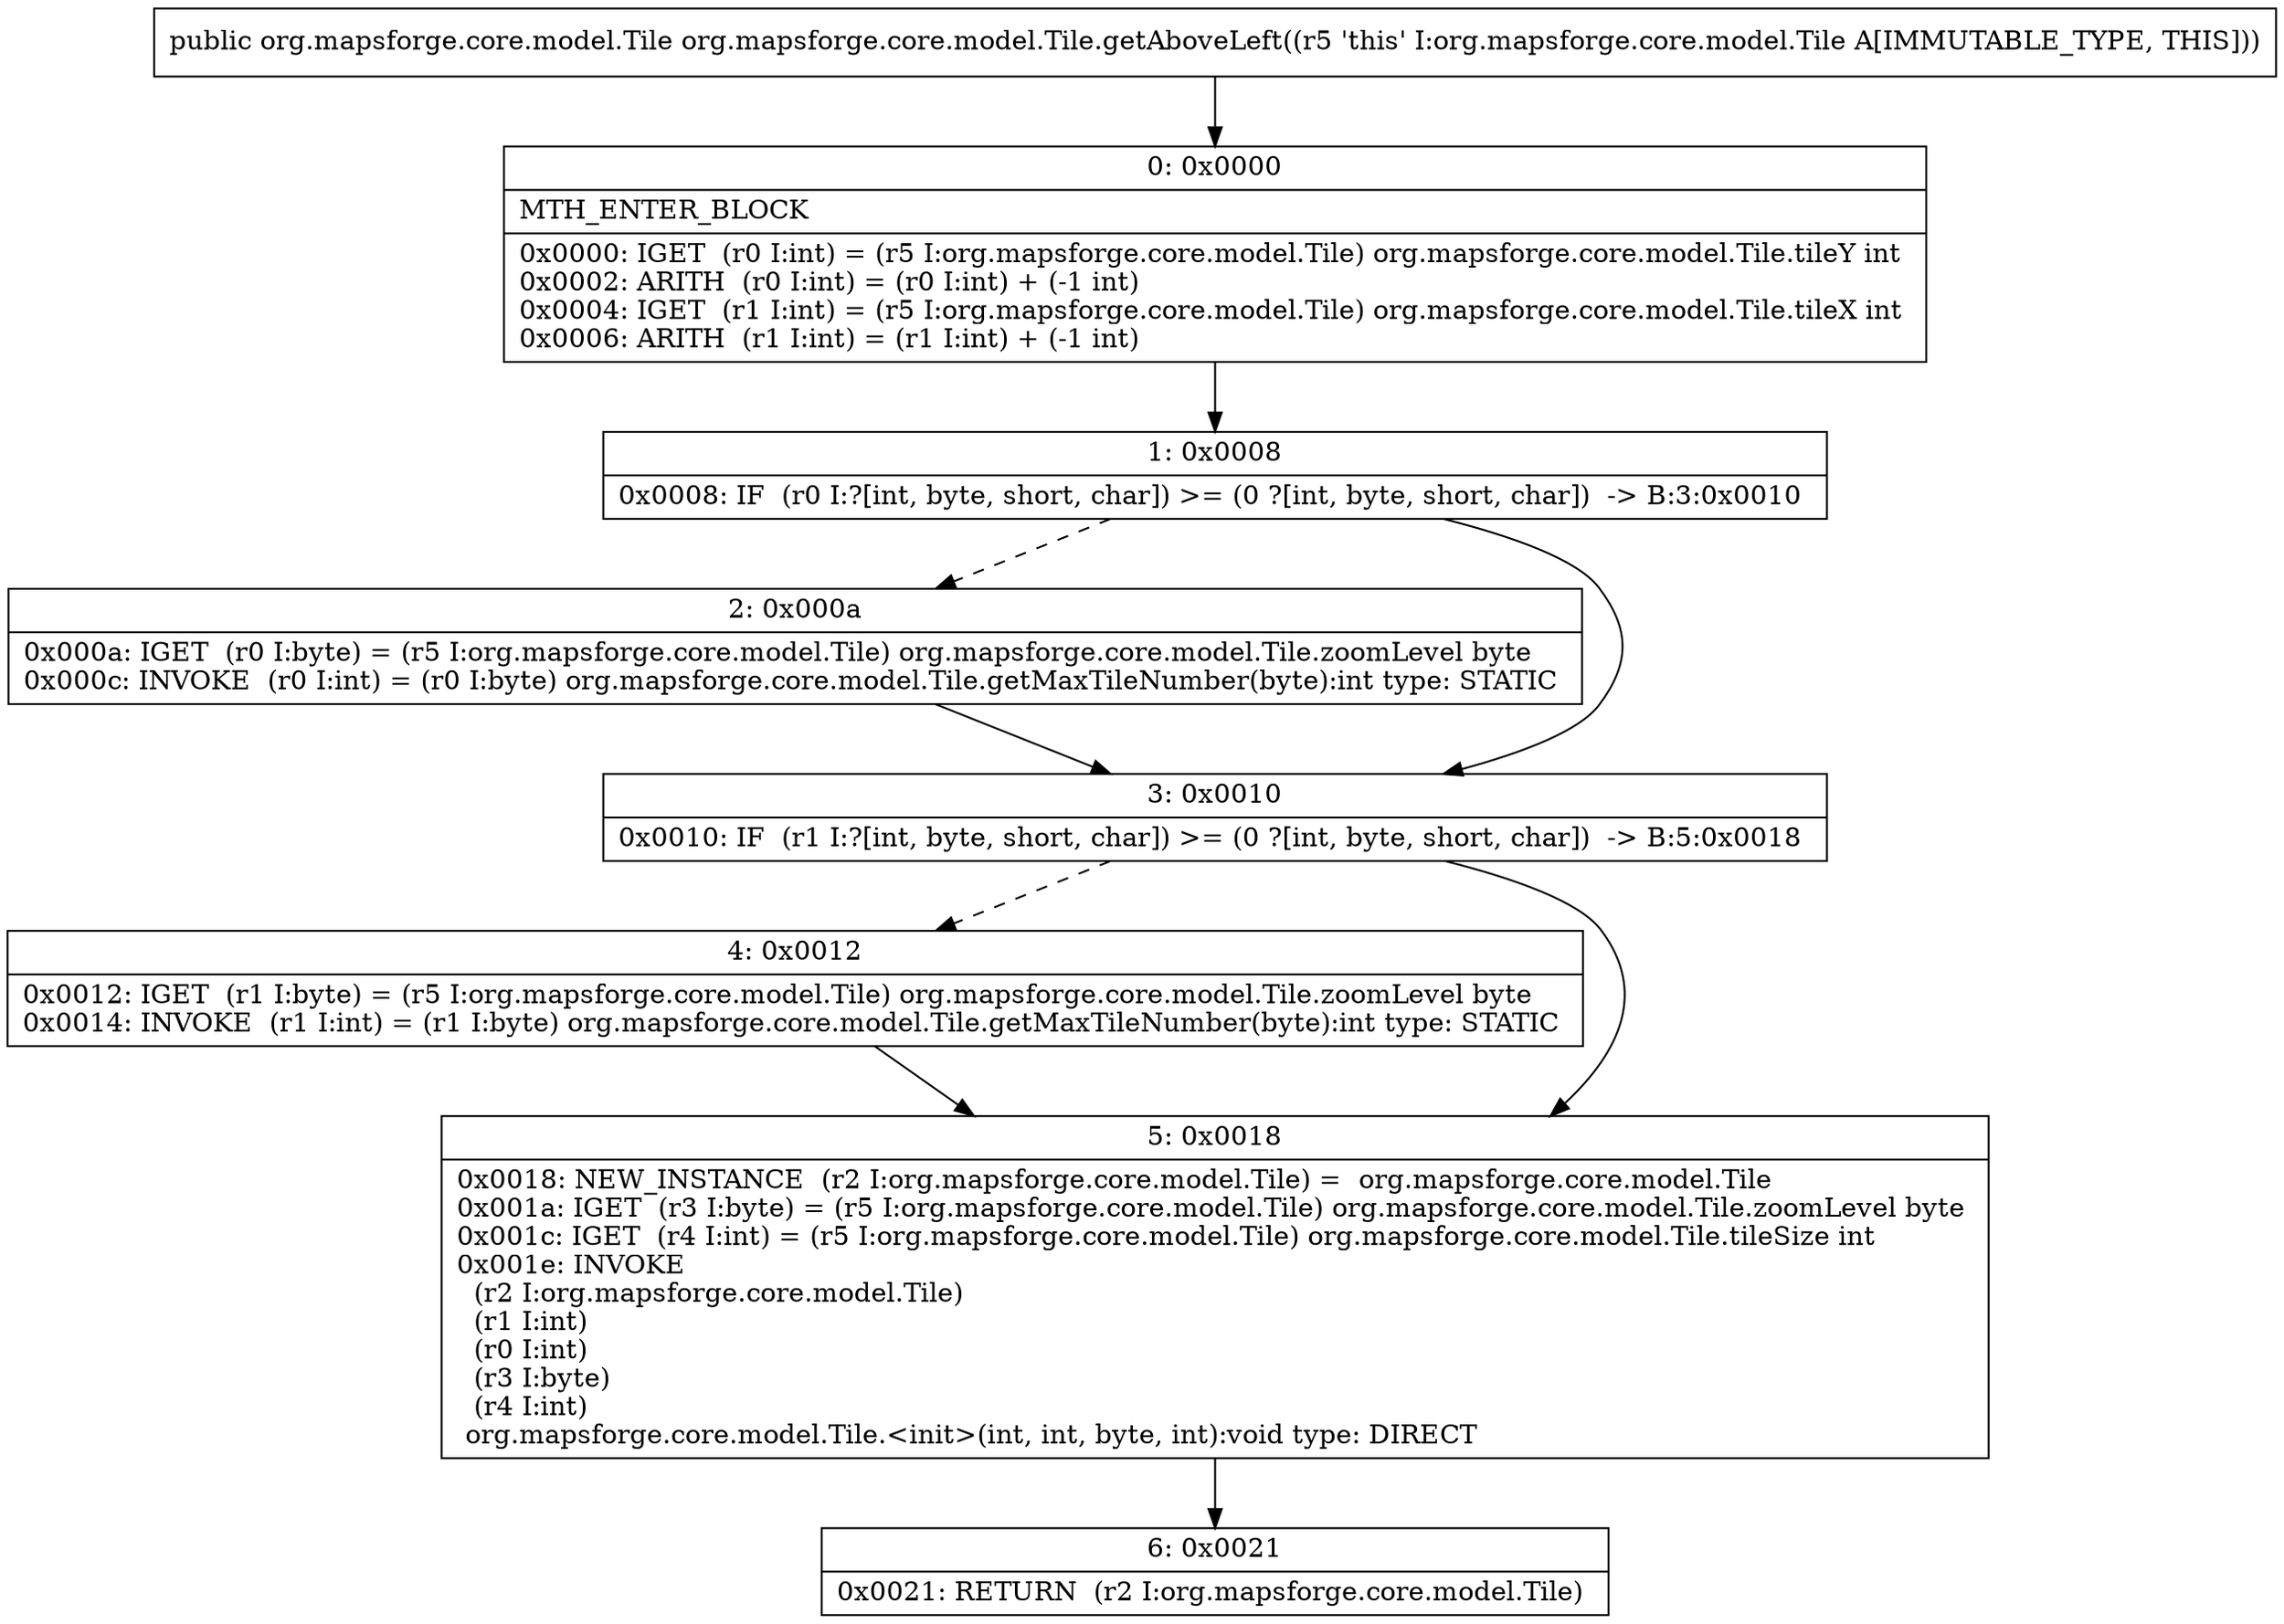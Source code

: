 digraph "CFG fororg.mapsforge.core.model.Tile.getAboveLeft()Lorg\/mapsforge\/core\/model\/Tile;" {
Node_0 [shape=record,label="{0\:\ 0x0000|MTH_ENTER_BLOCK\l|0x0000: IGET  (r0 I:int) = (r5 I:org.mapsforge.core.model.Tile) org.mapsforge.core.model.Tile.tileY int \l0x0002: ARITH  (r0 I:int) = (r0 I:int) + (\-1 int) \l0x0004: IGET  (r1 I:int) = (r5 I:org.mapsforge.core.model.Tile) org.mapsforge.core.model.Tile.tileX int \l0x0006: ARITH  (r1 I:int) = (r1 I:int) + (\-1 int) \l}"];
Node_1 [shape=record,label="{1\:\ 0x0008|0x0008: IF  (r0 I:?[int, byte, short, char]) \>= (0 ?[int, byte, short, char])  \-\> B:3:0x0010 \l}"];
Node_2 [shape=record,label="{2\:\ 0x000a|0x000a: IGET  (r0 I:byte) = (r5 I:org.mapsforge.core.model.Tile) org.mapsforge.core.model.Tile.zoomLevel byte \l0x000c: INVOKE  (r0 I:int) = (r0 I:byte) org.mapsforge.core.model.Tile.getMaxTileNumber(byte):int type: STATIC \l}"];
Node_3 [shape=record,label="{3\:\ 0x0010|0x0010: IF  (r1 I:?[int, byte, short, char]) \>= (0 ?[int, byte, short, char])  \-\> B:5:0x0018 \l}"];
Node_4 [shape=record,label="{4\:\ 0x0012|0x0012: IGET  (r1 I:byte) = (r5 I:org.mapsforge.core.model.Tile) org.mapsforge.core.model.Tile.zoomLevel byte \l0x0014: INVOKE  (r1 I:int) = (r1 I:byte) org.mapsforge.core.model.Tile.getMaxTileNumber(byte):int type: STATIC \l}"];
Node_5 [shape=record,label="{5\:\ 0x0018|0x0018: NEW_INSTANCE  (r2 I:org.mapsforge.core.model.Tile) =  org.mapsforge.core.model.Tile \l0x001a: IGET  (r3 I:byte) = (r5 I:org.mapsforge.core.model.Tile) org.mapsforge.core.model.Tile.zoomLevel byte \l0x001c: IGET  (r4 I:int) = (r5 I:org.mapsforge.core.model.Tile) org.mapsforge.core.model.Tile.tileSize int \l0x001e: INVOKE  \l  (r2 I:org.mapsforge.core.model.Tile)\l  (r1 I:int)\l  (r0 I:int)\l  (r3 I:byte)\l  (r4 I:int)\l org.mapsforge.core.model.Tile.\<init\>(int, int, byte, int):void type: DIRECT \l}"];
Node_6 [shape=record,label="{6\:\ 0x0021|0x0021: RETURN  (r2 I:org.mapsforge.core.model.Tile) \l}"];
MethodNode[shape=record,label="{public org.mapsforge.core.model.Tile org.mapsforge.core.model.Tile.getAboveLeft((r5 'this' I:org.mapsforge.core.model.Tile A[IMMUTABLE_TYPE, THIS])) }"];
MethodNode -> Node_0;
Node_0 -> Node_1;
Node_1 -> Node_2[style=dashed];
Node_1 -> Node_3;
Node_2 -> Node_3;
Node_3 -> Node_4[style=dashed];
Node_3 -> Node_5;
Node_4 -> Node_5;
Node_5 -> Node_6;
}

